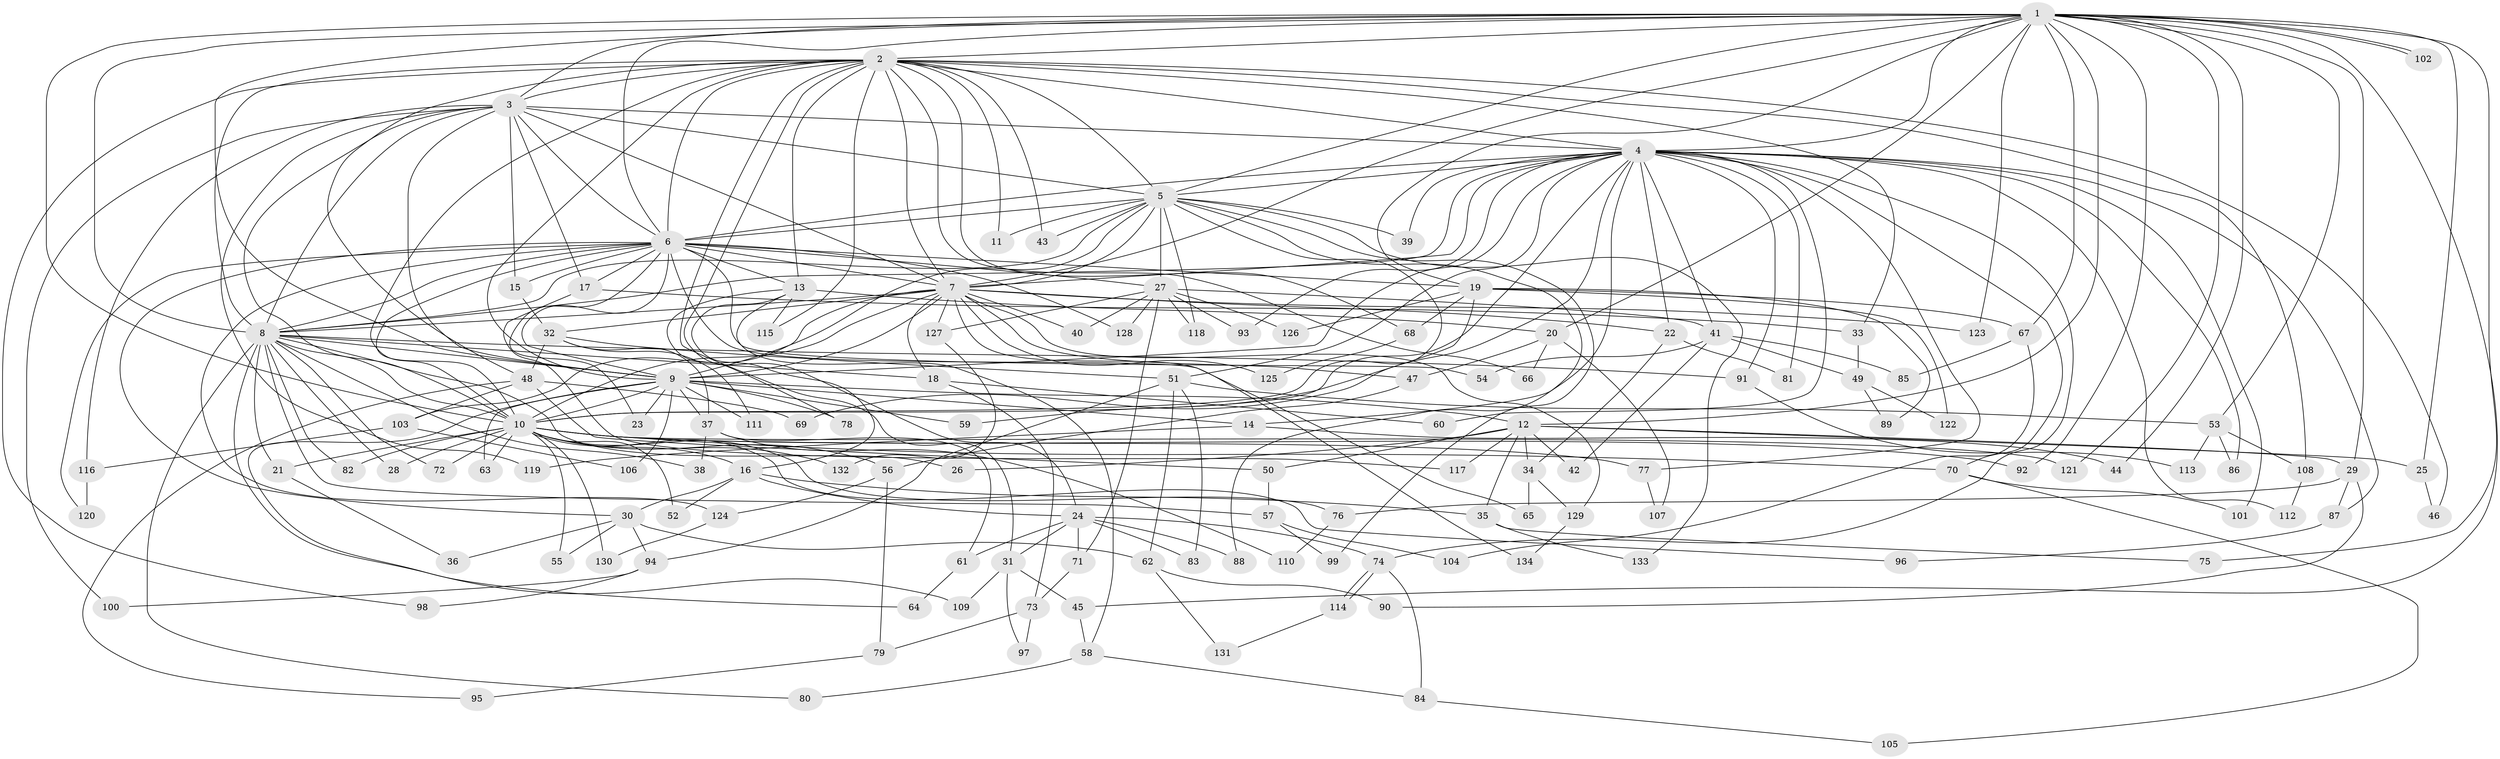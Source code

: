 // Generated by graph-tools (version 1.1) at 2025/11/02/27/25 16:11:07]
// undirected, 134 vertices, 293 edges
graph export_dot {
graph [start="1"]
  node [color=gray90,style=filled];
  1;
  2;
  3;
  4;
  5;
  6;
  7;
  8;
  9;
  10;
  11;
  12;
  13;
  14;
  15;
  16;
  17;
  18;
  19;
  20;
  21;
  22;
  23;
  24;
  25;
  26;
  27;
  28;
  29;
  30;
  31;
  32;
  33;
  34;
  35;
  36;
  37;
  38;
  39;
  40;
  41;
  42;
  43;
  44;
  45;
  46;
  47;
  48;
  49;
  50;
  51;
  52;
  53;
  54;
  55;
  56;
  57;
  58;
  59;
  60;
  61;
  62;
  63;
  64;
  65;
  66;
  67;
  68;
  69;
  70;
  71;
  72;
  73;
  74;
  75;
  76;
  77;
  78;
  79;
  80;
  81;
  82;
  83;
  84;
  85;
  86;
  87;
  88;
  89;
  90;
  91;
  92;
  93;
  94;
  95;
  96;
  97;
  98;
  99;
  100;
  101;
  102;
  103;
  104;
  105;
  106;
  107;
  108;
  109;
  110;
  111;
  112;
  113;
  114;
  115;
  116;
  117;
  118;
  119;
  120;
  121;
  122;
  123;
  124;
  125;
  126;
  127;
  128;
  129;
  130;
  131;
  132;
  133;
  134;
  1 -- 2;
  1 -- 3;
  1 -- 4;
  1 -- 5;
  1 -- 6;
  1 -- 7;
  1 -- 8;
  1 -- 9;
  1 -- 10;
  1 -- 12;
  1 -- 19;
  1 -- 20;
  1 -- 25;
  1 -- 29;
  1 -- 44;
  1 -- 45;
  1 -- 53;
  1 -- 67;
  1 -- 75;
  1 -- 92;
  1 -- 102;
  1 -- 102;
  1 -- 121;
  1 -- 123;
  2 -- 3;
  2 -- 4;
  2 -- 5;
  2 -- 6;
  2 -- 7;
  2 -- 8;
  2 -- 9;
  2 -- 10;
  2 -- 11;
  2 -- 13;
  2 -- 24;
  2 -- 31;
  2 -- 33;
  2 -- 43;
  2 -- 46;
  2 -- 48;
  2 -- 66;
  2 -- 68;
  2 -- 98;
  2 -- 108;
  2 -- 115;
  3 -- 4;
  3 -- 5;
  3 -- 6;
  3 -- 7;
  3 -- 8;
  3 -- 9;
  3 -- 10;
  3 -- 15;
  3 -- 17;
  3 -- 100;
  3 -- 116;
  3 -- 119;
  4 -- 5;
  4 -- 6;
  4 -- 7;
  4 -- 8;
  4 -- 9;
  4 -- 10;
  4 -- 14;
  4 -- 22;
  4 -- 39;
  4 -- 41;
  4 -- 51;
  4 -- 60;
  4 -- 69;
  4 -- 70;
  4 -- 74;
  4 -- 77;
  4 -- 81;
  4 -- 86;
  4 -- 87;
  4 -- 91;
  4 -- 93;
  4 -- 101;
  4 -- 112;
  5 -- 6;
  5 -- 7;
  5 -- 8;
  5 -- 9;
  5 -- 10;
  5 -- 11;
  5 -- 27;
  5 -- 39;
  5 -- 43;
  5 -- 88;
  5 -- 99;
  5 -- 118;
  5 -- 133;
  6 -- 7;
  6 -- 8;
  6 -- 9;
  6 -- 10;
  6 -- 13;
  6 -- 15;
  6 -- 17;
  6 -- 19;
  6 -- 23;
  6 -- 27;
  6 -- 30;
  6 -- 54;
  6 -- 65;
  6 -- 120;
  6 -- 124;
  6 -- 128;
  7 -- 8;
  7 -- 9;
  7 -- 10;
  7 -- 18;
  7 -- 22;
  7 -- 32;
  7 -- 40;
  7 -- 47;
  7 -- 103;
  7 -- 123;
  7 -- 125;
  7 -- 127;
  7 -- 129;
  7 -- 134;
  8 -- 9;
  8 -- 10;
  8 -- 18;
  8 -- 21;
  8 -- 26;
  8 -- 28;
  8 -- 38;
  8 -- 57;
  8 -- 72;
  8 -- 80;
  8 -- 82;
  8 -- 91;
  8 -- 109;
  9 -- 10;
  9 -- 12;
  9 -- 14;
  9 -- 23;
  9 -- 37;
  9 -- 59;
  9 -- 63;
  9 -- 64;
  9 -- 78;
  9 -- 106;
  9 -- 111;
  10 -- 16;
  10 -- 21;
  10 -- 28;
  10 -- 52;
  10 -- 55;
  10 -- 56;
  10 -- 63;
  10 -- 70;
  10 -- 72;
  10 -- 76;
  10 -- 77;
  10 -- 82;
  10 -- 92;
  10 -- 96;
  10 -- 121;
  10 -- 130;
  10 -- 132;
  12 -- 25;
  12 -- 26;
  12 -- 29;
  12 -- 34;
  12 -- 35;
  12 -- 42;
  12 -- 50;
  12 -- 117;
  13 -- 16;
  13 -- 20;
  13 -- 58;
  13 -- 78;
  13 -- 115;
  14 -- 44;
  14 -- 119;
  15 -- 32;
  16 -- 24;
  16 -- 30;
  16 -- 35;
  16 -- 52;
  17 -- 33;
  17 -- 117;
  18 -- 60;
  18 -- 73;
  19 -- 59;
  19 -- 67;
  19 -- 68;
  19 -- 89;
  19 -- 122;
  19 -- 126;
  20 -- 47;
  20 -- 66;
  20 -- 107;
  21 -- 36;
  22 -- 34;
  22 -- 81;
  24 -- 31;
  24 -- 61;
  24 -- 71;
  24 -- 74;
  24 -- 83;
  24 -- 88;
  25 -- 46;
  27 -- 40;
  27 -- 41;
  27 -- 71;
  27 -- 93;
  27 -- 118;
  27 -- 126;
  27 -- 127;
  27 -- 128;
  29 -- 76;
  29 -- 87;
  29 -- 90;
  30 -- 36;
  30 -- 55;
  30 -- 62;
  30 -- 94;
  31 -- 45;
  31 -- 97;
  31 -- 109;
  32 -- 37;
  32 -- 48;
  32 -- 51;
  32 -- 111;
  33 -- 49;
  34 -- 65;
  34 -- 129;
  35 -- 75;
  35 -- 133;
  37 -- 38;
  37 -- 61;
  37 -- 110;
  41 -- 42;
  41 -- 49;
  41 -- 54;
  41 -- 85;
  45 -- 58;
  47 -- 56;
  48 -- 50;
  48 -- 69;
  48 -- 95;
  48 -- 103;
  49 -- 89;
  49 -- 122;
  50 -- 57;
  51 -- 53;
  51 -- 62;
  51 -- 83;
  51 -- 94;
  53 -- 86;
  53 -- 108;
  53 -- 113;
  56 -- 79;
  56 -- 124;
  57 -- 99;
  57 -- 104;
  58 -- 80;
  58 -- 84;
  61 -- 64;
  62 -- 90;
  62 -- 131;
  67 -- 85;
  67 -- 104;
  68 -- 125;
  70 -- 101;
  70 -- 105;
  71 -- 73;
  73 -- 79;
  73 -- 97;
  74 -- 84;
  74 -- 114;
  74 -- 114;
  76 -- 110;
  77 -- 107;
  79 -- 95;
  84 -- 105;
  87 -- 96;
  91 -- 113;
  94 -- 98;
  94 -- 100;
  103 -- 106;
  103 -- 116;
  108 -- 112;
  114 -- 131;
  116 -- 120;
  124 -- 130;
  127 -- 132;
  129 -- 134;
}
